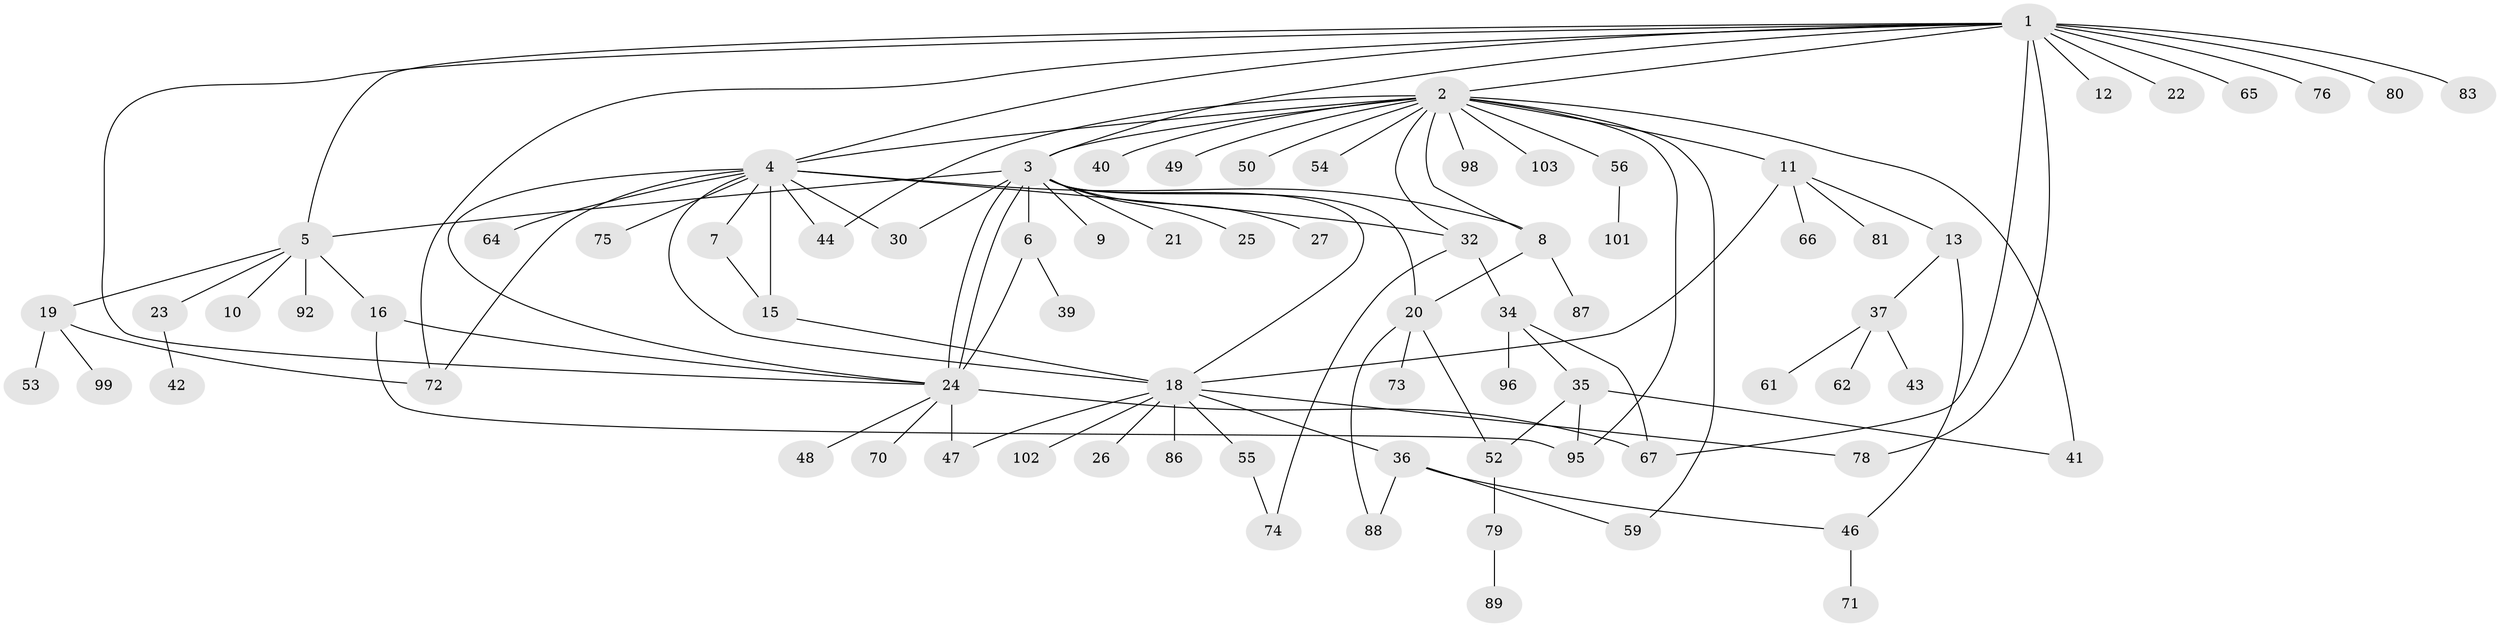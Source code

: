 // Generated by graph-tools (version 1.1) at 2025/51/02/27/25 19:51:58]
// undirected, 78 vertices, 108 edges
graph export_dot {
graph [start="1"]
  node [color=gray90,style=filled];
  1 [super="+33"];
  2 [super="+94"];
  3 [super="+68"];
  4 [super="+77"];
  5;
  6;
  7;
  8 [super="+14"];
  9;
  10;
  11 [super="+29"];
  12;
  13 [super="+17"];
  15 [super="+28"];
  16 [super="+84"];
  18 [super="+82"];
  19 [super="+31"];
  20 [super="+93"];
  21;
  22;
  23;
  24 [super="+45"];
  25;
  26;
  27;
  30;
  32;
  34 [super="+85"];
  35;
  36 [super="+51"];
  37 [super="+38"];
  39;
  40;
  41 [super="+58"];
  42;
  43;
  44 [super="+69"];
  46 [super="+97"];
  47;
  48 [super="+57"];
  49;
  50;
  52 [super="+63"];
  53;
  54;
  55;
  56;
  59 [super="+60"];
  61;
  62;
  64;
  65;
  66 [super="+100"];
  67;
  70;
  71;
  72;
  73;
  74 [super="+91"];
  75 [super="+90"];
  76;
  78;
  79;
  80;
  81;
  83;
  86;
  87;
  88;
  89;
  92;
  95;
  96;
  98;
  99;
  101;
  102;
  103;
  1 -- 2;
  1 -- 3;
  1 -- 5;
  1 -- 12;
  1 -- 22;
  1 -- 24;
  1 -- 65;
  1 -- 67;
  1 -- 72;
  1 -- 76;
  1 -- 78;
  1 -- 80;
  1 -- 83;
  1 -- 4;
  2 -- 3;
  2 -- 4;
  2 -- 8;
  2 -- 11 [weight=2];
  2 -- 32;
  2 -- 40;
  2 -- 41;
  2 -- 44;
  2 -- 49;
  2 -- 50;
  2 -- 54;
  2 -- 56;
  2 -- 59;
  2 -- 95;
  2 -- 98;
  2 -- 103;
  3 -- 5;
  3 -- 6;
  3 -- 9;
  3 -- 18;
  3 -- 20;
  3 -- 21;
  3 -- 24 [weight=2];
  3 -- 24;
  3 -- 25;
  3 -- 27;
  3 -- 30;
  4 -- 7;
  4 -- 15;
  4 -- 30;
  4 -- 32;
  4 -- 44;
  4 -- 64;
  4 -- 72;
  4 -- 75;
  4 -- 8;
  4 -- 18;
  4 -- 24;
  5 -- 10;
  5 -- 16;
  5 -- 19;
  5 -- 23;
  5 -- 92;
  6 -- 39;
  6 -- 24;
  7 -- 15;
  8 -- 87;
  8 -- 20;
  11 -- 13;
  11 -- 18;
  11 -- 66;
  11 -- 81;
  13 -- 37;
  13 -- 46;
  15 -- 18;
  16 -- 24;
  16 -- 95;
  18 -- 26;
  18 -- 36;
  18 -- 47;
  18 -- 55;
  18 -- 78;
  18 -- 86;
  18 -- 102;
  19 -- 53 [weight=2];
  19 -- 72;
  19 -- 99;
  20 -- 52;
  20 -- 73;
  20 -- 88;
  23 -- 42;
  24 -- 47;
  24 -- 67;
  24 -- 48;
  24 -- 70;
  32 -- 34;
  32 -- 74;
  34 -- 35;
  34 -- 96;
  34 -- 67;
  35 -- 95;
  35 -- 41;
  35 -- 52;
  36 -- 88;
  36 -- 59;
  36 -- 46;
  37 -- 43;
  37 -- 61;
  37 -- 62;
  46 -- 71;
  52 -- 79;
  55 -- 74;
  56 -- 101;
  79 -- 89;
}
